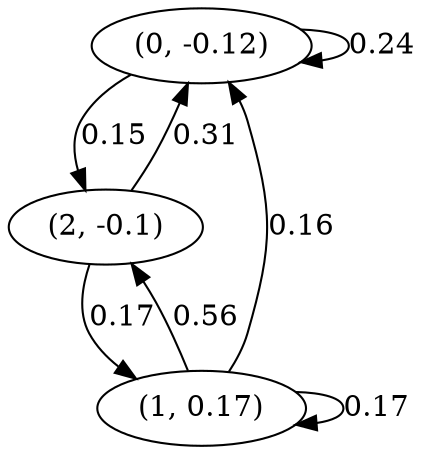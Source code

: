 digraph {
    0 [ label = "(0, -0.12)" ]
    1 [ label = "(1, 0.17)" ]
    2 [ label = "(2, -0.1)" ]
    0 -> 0 [ label = "0.24" ]
    1 -> 1 [ label = "0.17" ]
    1 -> 0 [ label = "0.16" ]
    2 -> 0 [ label = "0.31" ]
    2 -> 1 [ label = "0.17" ]
    0 -> 2 [ label = "0.15" ]
    1 -> 2 [ label = "0.56" ]
}

